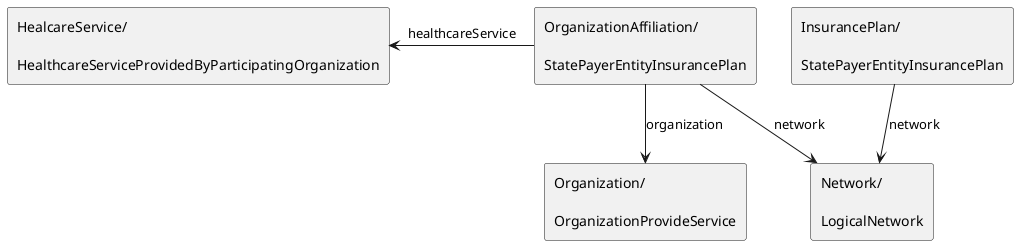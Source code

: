 @startuml

agent "OrganizationAffiliation/\n\nStatePayerEntityInsurancePlan" as orgAffil
agent "InsurancePlan/\n\nStatePayerEntityInsurancePlan" as insur 
agent "Network/\n\nLogicalNetwork" as network
agent "Organization/\n\nOrganizationProvideService" as orgnization
agent "HealcareService/\n\nHealthcareServiceProvidedByParticipatingOrganization" as service

insur -down-> network : network
orgAffil -down-> network : network
orgAffil -down-> orgnization : organization
orgAffil -left-> service : healthcareService


@enduml